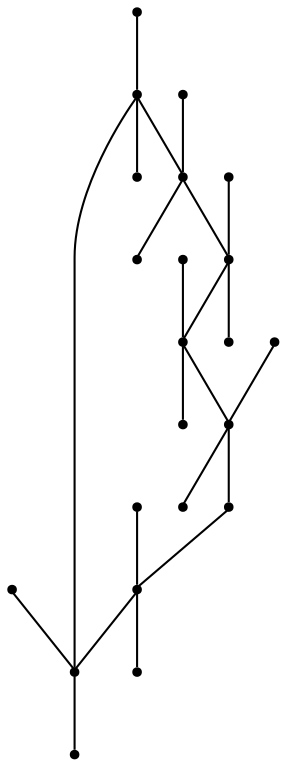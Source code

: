 graph {
  node [shape=point,comment="{\"directed\":false,\"doi\":\"10.1007/3-540-45848-4_1\",\"figure\":\"3 (3)\"}"]

  v0 [pos="1688.5833740234375,1742.678012269916"]
  v1 [pos="1645.9583600362143,1760.3030580462835"]
  v2 [pos="1706.2082926432292,1700.0530618609805"]
  v3 [pos="1688.5833740234377,1657.4280478737574"]
  v4 [pos="1645.9583600362143,1639.8030020973902"]
  v5 [pos="1603.3332824707034,1742.678012269916"]
  v6 [pos="1585.7083638509116,1700.052998282693"]
  v7 [pos="1603.3334096272788,1657.4280478737574"]
  v8 [pos="1759.3332926432292,1717.8030071836533"]
  v9 [pos="1738.7083053588867,1632.4281114520452"]
  v10 [pos="1713.58331044515,1792.803070761941"]
  v11 [pos="1759.3332926432292,1682.3030529600205"]
  v12 [pos="1713.58331044515,1607.3031165383081"]
  v13 [pos="1738.7083053588867,1767.678075848204"]
  v14 [pos="1663.7083689371746,1813.4280580462832"]
  v15 [pos="1628.2082875569665,1813.4280580462835"]
  v16 [pos="1578.333346048991,1792.803070761941"]
  v17 [pos="1553.2083511352541,1632.4279842954697"]
  v18 [pos="1532.5833638509116,1717.803007183653"]
  v19 [pos="1578.333346048991,1607.3029893817327"]
  v20 [pos="1553.2083511352541,1767.678075848204"]
  v21 [pos="1532.5833638509116,1682.3030529600205"]

  v0 -- v1 [id="-1",pos="1688.5833740234375,1742.678012269916 1676.768779754639,1752.0677306435327 1662.1250152587893,1758.628151633523 1645.9583600362143,1760.3030580462835"]
  v21 -- v6 [id="-2",pos="1532.5833638509116,1682.3030529600205 1585.7083638509116,1700.052998282693 1585.7083638509116,1700.052998282693 1585.7083638509116,1700.052998282693"]
  v20 -- v5 [id="-3",pos="1553.2083511352541,1767.678075848204 1603.3332824707034,1742.678012269916 1603.3332824707034,1742.678012269916 1603.3332824707034,1742.678012269916"]
  v19 -- v7 [id="-4",pos="1578.333346048991,1607.3029893817327 1603.3334096272788,1657.4280478737574 1603.3334096272788,1657.4280478737574 1603.3334096272788,1657.4280478737574"]
  v6 -- v18 [id="-5",pos="1585.7083638509116,1700.052998282693 1532.5833638509116,1717.803007183653 1532.5833638509116,1717.803007183653 1532.5833638509116,1717.803007183653"]
  v7 -- v17 [id="-6",pos="1603.3334096272788,1657.4280478737574 1553.2083511352541,1632.4279842954697 1553.2083511352541,1632.4279842954697 1553.2083511352541,1632.4279842954697"]
  v5 -- v16 [id="-7",pos="1603.3332824707034,1742.678012269916 1578.333346048991,1792.803070761941 1578.333346048991,1792.803070761941 1578.333346048991,1792.803070761941"]
  v15 -- v1 [id="-9",pos="1628.2082875569665,1813.4280580462835 1645.9583600362143,1760.3030580462835 1645.9583600362143,1760.3030580462835 1645.9583600362143,1760.3030580462835"]
  v1 -- v14 [id="-12",pos="1645.9583600362143,1760.3030580462835 1663.7083689371746,1813.4280580462832 1663.7083689371746,1813.4280580462832 1663.7083689371746,1813.4280580462832"]
  v0 -- v13 [id="-13",pos="1688.5833740234375,1742.678012269916 1738.7083053588867,1767.678075848204 1738.7083053588867,1767.678075848204 1738.7083053588867,1767.678075848204"]
  v3 -- v12 [id="-14",pos="1688.5833740234377,1657.4280478737574 1713.58331044515,1607.3031165383081 1713.58331044515,1607.3031165383081 1713.58331044515,1607.3031165383081"]
  v2 -- v11 [id="-15",pos="1706.2082926432292,1700.0530618609805 1759.3332926432292,1682.3030529600205 1759.3332926432292,1682.3030529600205 1759.3332926432292,1682.3030529600205"]
  v10 -- v0 [id="-16",pos="1713.58331044515,1792.803070761941 1688.5833740234375,1742.678012269916 1688.5833740234375,1742.678012269916 1688.5833740234375,1742.678012269916"]
  v9 -- v3 [id="-17",pos="1738.7083053588867,1632.4281114520452 1688.5833740234377,1657.4280478737574 1688.5833740234377,1657.4280478737574 1688.5833740234377,1657.4280478737574"]
  v8 -- v2 [id="-18",pos="1759.3332926432292,1717.8030071836533 1706.2082926432292,1700.0530618609805 1706.2082926432292,1700.0530618609805 1706.2082926432292,1700.0530618609805"]
  v6 -- v7 [id="-19",pos="1585.7083638509116,1700.052998282693 1587.3833974202475,1683.8864066384058 1593.9438184102378,1669.2426421425562 1603.3334096272788,1657.4280478737574"]
  v7 -- v4 [id="-20",pos="1603.3334096272788,1657.4280478737574 1615.1479721069338,1648.0384566567163 1629.7917048136396,1641.478035666726 1645.9583600362143,1639.8030020973902"]
  v1 -- v5 [id="-21",pos="1645.9583600362143,1760.3030580462835 1629.7917048136396,1758.628151633523 1615.1479721069338,1752.0677306435327 1603.3332824707034,1742.678012269916"]
  v5 -- v6 [id="-22",pos="1603.3332824707034,1742.678012269916 1593.9438184102378,1730.863545157693 1587.3833974202475,1716.2197806618433 1585.7083638509116,1700.052998282693"]
  v4 -- v3 [id="-23",pos="1645.9583600362143,1639.8030020973902 1662.1250152587893,1641.478035666726 1676.768779754639,1648.0384566567163 1688.5833740234377,1657.4280478737574"]
  v3 -- v2 [id="-24",pos="1688.5833740234377,1657.4280478737574 1697.9729652404787,1669.2426421425562 1704.533386230469,1683.8864066384058 1706.2082926432292,1700.0530618609805"]
  v2 -- v0 [id="-25",pos="1706.2082926432292,1700.0530618609805 1704.533386230469,1716.2197806618433 1697.9729652404787,1730.863545157693 1688.5833740234375,1742.678012269916"]
}